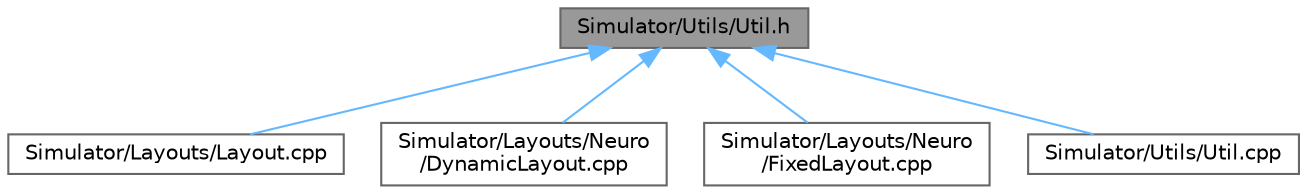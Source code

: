 digraph "Simulator/Utils/Util.h"
{
 // LATEX_PDF_SIZE
  bgcolor="transparent";
  edge [fontname=Helvetica,fontsize=10,labelfontname=Helvetica,labelfontsize=10];
  node [fontname=Helvetica,fontsize=10,shape=box,height=0.2,width=0.4];
  Node1 [id="Node000001",label="Simulator/Utils/Util.h",height=0.2,width=0.4,color="gray40", fillcolor="grey60", style="filled", fontcolor="black",tooltip="Helper function to parse integers in fixed layout."];
  Node1 -> Node2 [id="edge1_Node000001_Node000002",dir="back",color="steelblue1",style="solid",tooltip=" "];
  Node2 [id="Node000002",label="Simulator/Layouts/Layout.cpp",height=0.2,width=0.4,color="grey40", fillcolor="white", style="filled",URL="$_layout_8cpp.html",tooltip="The Layout class defines the layout of neurons in neural networks."];
  Node1 -> Node3 [id="edge2_Node000001_Node000003",dir="back",color="steelblue1",style="solid",tooltip=" "];
  Node3 [id="Node000003",label="Simulator/Layouts/Neuro\l/DynamicLayout.cpp",height=0.2,width=0.4,color="grey40", fillcolor="white", style="filled",URL="$_dynamic_layout_8cpp.html",tooltip="The DynamicLayout class defines the layout of neurons in neural networks."];
  Node1 -> Node4 [id="edge3_Node000001_Node000004",dir="back",color="steelblue1",style="solid",tooltip=" "];
  Node4 [id="Node000004",label="Simulator/Layouts/Neuro\l/FixedLayout.cpp",height=0.2,width=0.4,color="grey40", fillcolor="white", style="filled",URL="$_fixed_layout_8cpp.html",tooltip="The Layout class defines the layout of vertices in neural networks."];
  Node1 -> Node5 [id="edge4_Node000001_Node000005",dir="back",color="steelblue1",style="solid",tooltip=" "];
  Node5 [id="Node000005",label="Simulator/Utils/Util.cpp",height=0.2,width=0.4,color="grey40", fillcolor="white", style="filled",URL="$_util_8cpp.html",tooltip="Helper function to parse integers in fixed layout."];
}
